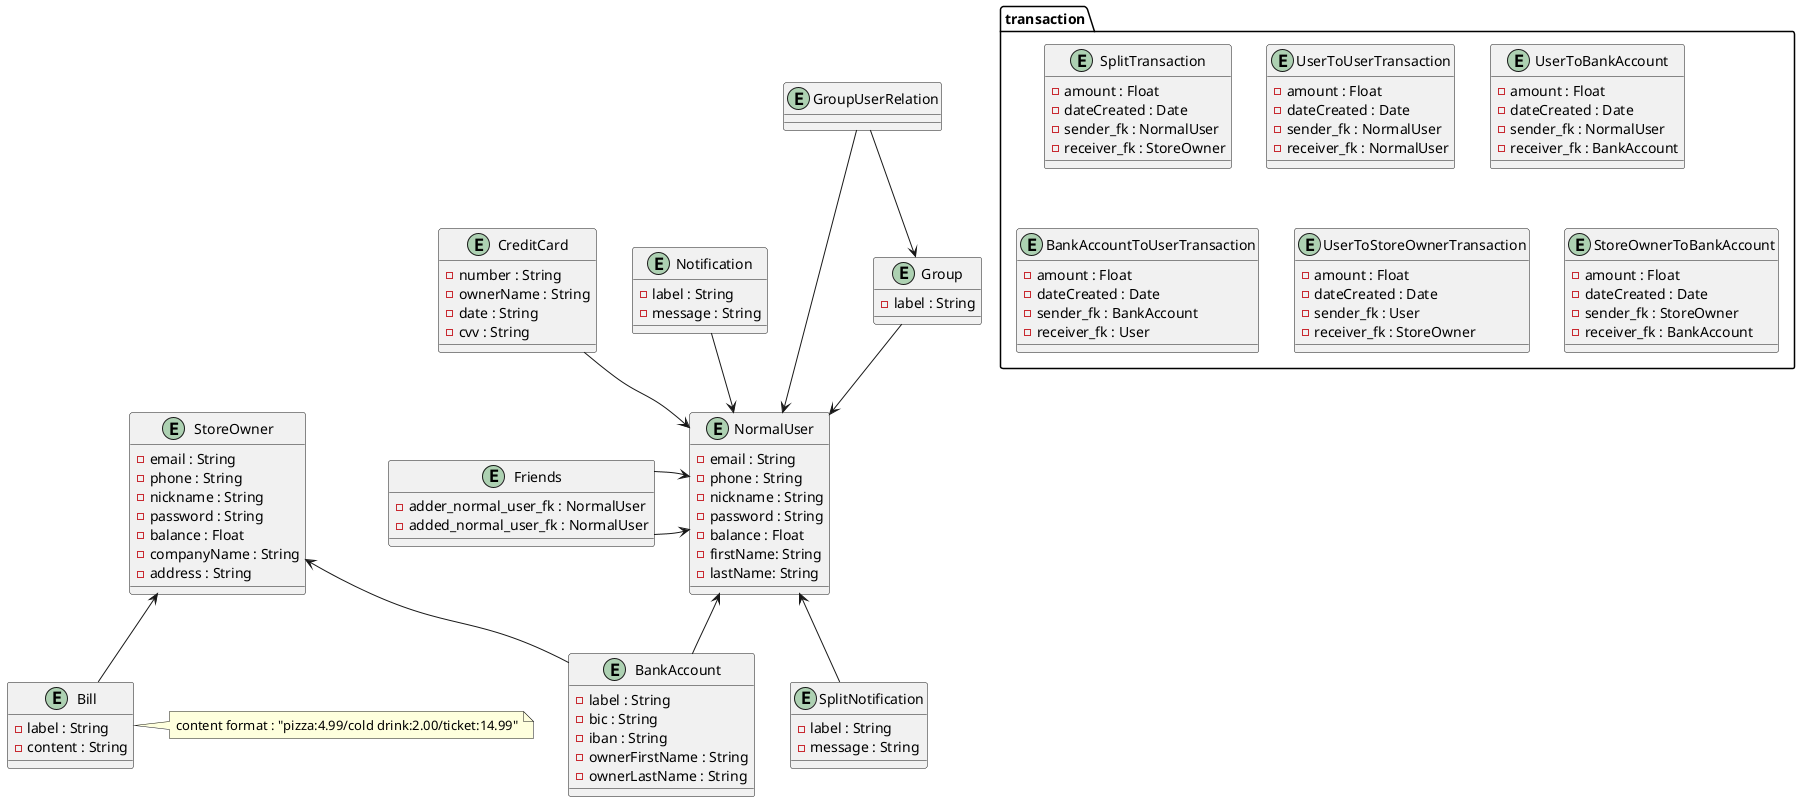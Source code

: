 @startuml domain_analysis

entity BankAccount {
  - label : String
  - bic : String
  - iban : String
  - ownerFirstName : String
  - ownerLastName : String
}

entity Bill {
  - label : String
  - content : String
}

note right of Bill
content format : "pizza:4.99/cold drink:2.00/ticket:14.99"
endnote


entity Notification {
  - label : String
  - message : String
}

entity SplitNotification {
    - label : String
    - message : String
}

entity Group {
  - label : String
}

entity CreditCard {
  - number : String
  - ownerName : String
  - date : String
  - cvv : String
}

entity NormalUser {
    - email : String
    - phone : String
    - nickname : String
    - password : String
    - balance : Float
    - firstName: String
    - lastName: String
}

entity StoreOwner {
    - email : String
    - phone : String
    - nickname : String
    - password : String
    - balance : Float
    - companyName : String
    - address : String
}

package transaction <<Folder>> {

    entity SplitTransaction{
        - amount : Float
        - dateCreated : Date
        - sender_fk : NormalUser
        - receiver_fk : StoreOwner
    }

    entity UserToUserTransaction {
        - amount : Float
        - dateCreated : Date
        - sender_fk : NormalUser
        - receiver_fk : NormalUser
        }


    entity UserToBankAccount {
        - amount : Float
        - dateCreated : Date
        - sender_fk : NormalUser
        - receiver_fk : BankAccount
    }

    entity BankAccountToUserTransaction{
        - amount : Float
        - dateCreated : Date
        - sender_fk : BankAccount
        - receiver_fk : User
    }

    entity UserToStoreOwnerTransaction {
        - amount : Float
        - dateCreated : Date
        - sender_fk : User
        - receiver_fk : StoreOwner
    }

    entity StoreOwnerToBankAccount {
        - amount : Float
        - dateCreated : Date
        - sender_fk : StoreOwner
        - receiver_fk : BankAccount
    }
}

entity GroupUserRelation{

}

entity Friends {
    - adder_normal_user_fk : NormalUser
    - added_normal_user_fk : NormalUser
}

GroupUserRelation --> Group
GroupUserRelation --> NormalUser

NormalUser <-- BankAccount
StoreOwner <-- BankAccount

NormalUser <-up- Notification
NormalUser <--  SplitNotification
NormalUser <-up- CreditCard

Friends -> NormalUser
Friends -> NormalUser


Group -->  NormalUser
StoreOwner  <-- Bill

@enduml